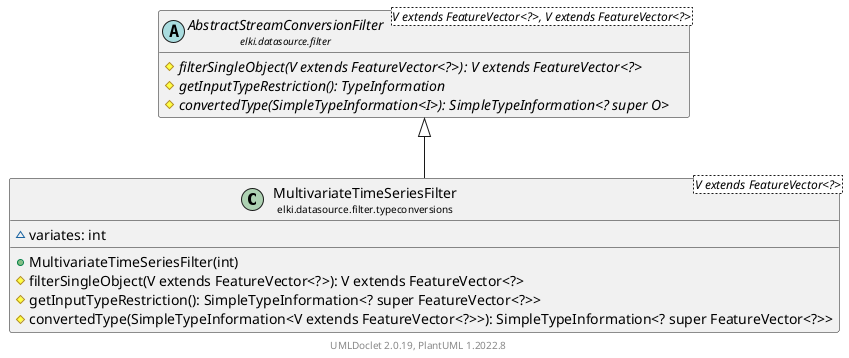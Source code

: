 @startuml
    remove .*\.(Instance|Par|Parameterizer|Factory)$
    set namespaceSeparator none
    hide empty fields
    hide empty methods

    class "<size:14>MultivariateTimeSeriesFilter\n<size:10>elki.datasource.filter.typeconversions" as elki.datasource.filter.typeconversions.MultivariateTimeSeriesFilter<V extends FeatureVector<?>> [[MultivariateTimeSeriesFilter.html]] {
        ~variates: int
        +MultivariateTimeSeriesFilter(int)
        #filterSingleObject(V extends FeatureVector<?>): V extends FeatureVector<?>
        #getInputTypeRestriction(): SimpleTypeInformation<? super FeatureVector<?>>
        #convertedType(SimpleTypeInformation<V extends FeatureVector<?>>): SimpleTypeInformation<? super FeatureVector<?>>
    }

    abstract class "<size:14>AbstractStreamConversionFilter\n<size:10>elki.datasource.filter" as elki.datasource.filter.AbstractStreamConversionFilter<V extends FeatureVector<?>, V extends FeatureVector<?>> [[../AbstractStreamConversionFilter.html]] {
        {abstract} #filterSingleObject(V extends FeatureVector<?>): V extends FeatureVector<?>
        {abstract} #getInputTypeRestriction(): TypeInformation
        {abstract} #convertedType(SimpleTypeInformation<​I>): SimpleTypeInformation<? super O>
    }
    class "<size:14>MultivariateTimeSeriesFilter.Par\n<size:10>elki.datasource.filter.typeconversions" as elki.datasource.filter.typeconversions.MultivariateTimeSeriesFilter.Par<V extends FeatureVector<?>>

    elki.datasource.filter.AbstractStreamConversionFilter <|-- elki.datasource.filter.typeconversions.MultivariateTimeSeriesFilter
    elki.datasource.filter.typeconversions.MultivariateTimeSeriesFilter +-- elki.datasource.filter.typeconversions.MultivariateTimeSeriesFilter.Par

    center footer UMLDoclet 2.0.19, PlantUML 1.2022.8
@enduml
